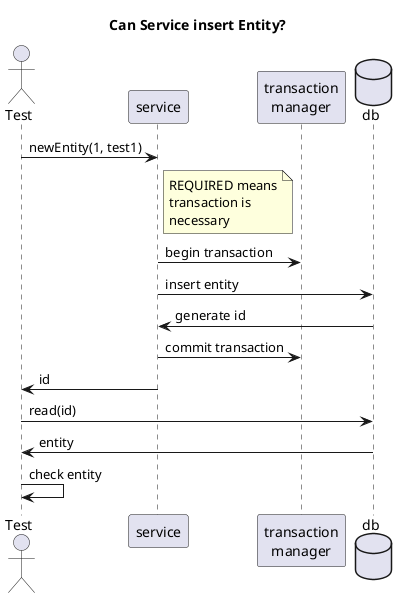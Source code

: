 @startuml
title: Can Service insert Entity?
actor Test as t
participant service as s
participant "transaction\nmanager" as tm
database db
t -> s: newEntity(1, test1)
note right of s: REQUIRED means\ntransaction is \nnecessary
s -> tm: begin transaction
s -> db: insert entity
db -> s: generate id
s -> tm: commit transaction
s -> t: id
t -> db: read(id)
db -> t: entity
t -> t: check entity
@enduml